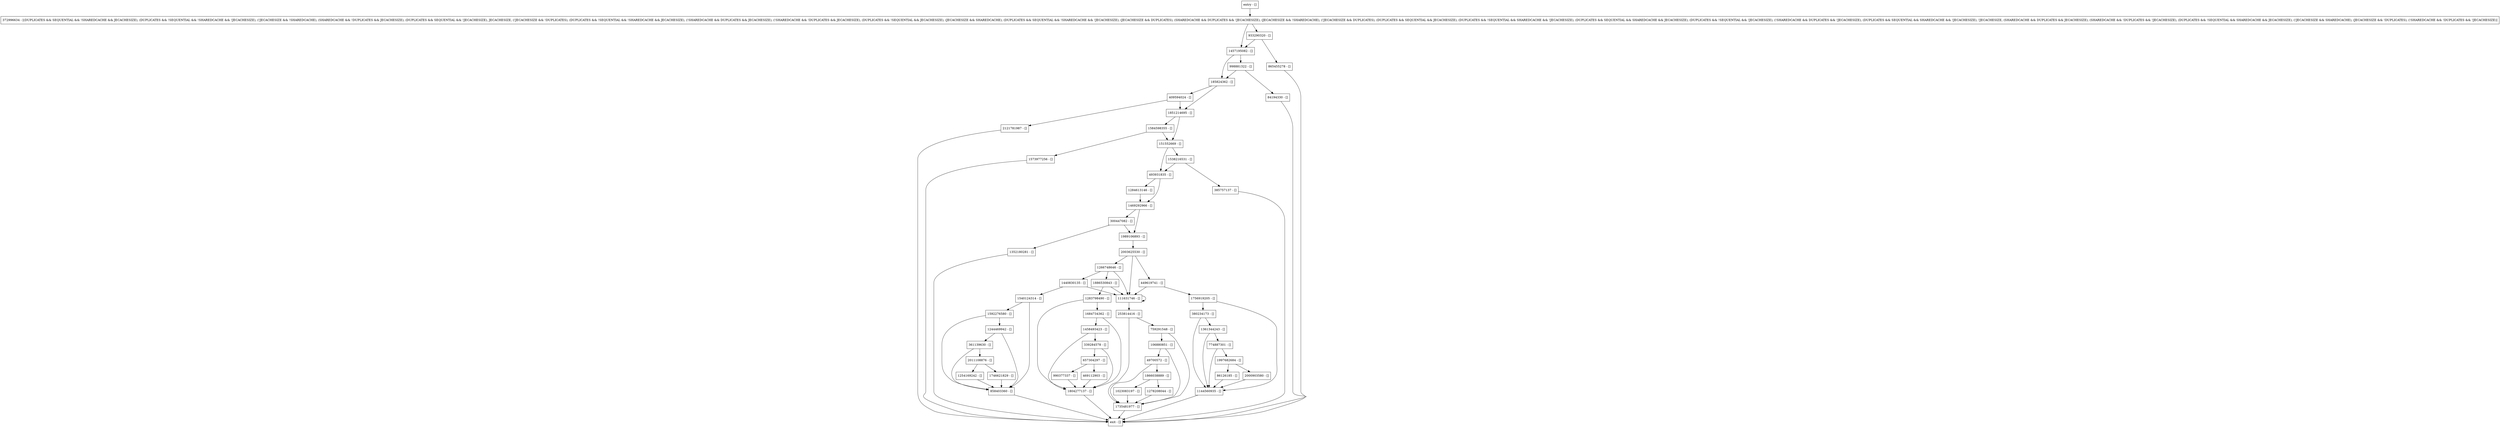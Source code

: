 digraph insertOrUpdateRecord {
node [shape=record];
998881322 [label="998881322 - []"];
1254169242 [label="1254169242 - []"];
1866038889 [label="1866038889 - []"];
990377337 [label="990377337 - []"];
1573977256 [label="1573977256 - []"];
1458493423 [label="1458493423 - []"];
185824362 [label="185824362 - []"];
449619741 [label="449619741 - []"];
865455278 [label="865455278 - []"];
657304297 [label="657304297 - []"];
84194330 [label="84194330 - []"];
1746621829 [label="1746621829 - []"];
493931835 [label="493931835 - []"];
1457195082 [label="1457195082 - []"];
1735481977 [label="1735481977 - []"];
774887301 [label="774887301 - []"];
49700572 [label="49700572 - []"];
1352180281 [label="1352180281 - []"];
entry [label="entry - []"];
exit [label="exit - []"];
361139630 [label="361139630 - []"];
1540124314 [label="1540124314 - []"];
1684734362 [label="1684734362 - []"];
2000903580 [label="2000903580 - []"];
339284578 [label="339284578 - []"];
2121781987 [label="2121781987 - []"];
1278208044 [label="1278208044 - []"];
1144560935 [label="1144560935 - []"];
1361344243 [label="1361344243 - []"];
106880851 [label="106880851 - []"];
151552669 [label="151552669 - []"];
380234173 [label="380234173 - []"];
1989106893 [label="1989106893 - []"];
409594024 [label="409594024 - []"];
1804277137 [label="1804277137 - []"];
253814416 [label="253814416 - []"];
1284613146 [label="1284613146 - []"];
858403360 [label="858403360 - []"];
86126185 [label="86126185 - []"];
385757137 [label="385757137 - []"];
933290320 [label="933290320 - []"];
1886530843 [label="1886530843 - []"];
2011108876 [label="2011108876 - []"];
759291548 [label="759291548 - []"];
1440830135 [label="1440830135 - []"];
1469292966 [label="1469292966 - []"];
469112903 [label="469112903 - []"];
1283798490 [label="1283798490 - []"];
1584598355 [label="1584598355 - []"];
1266748646 [label="1266748646 - []"];
1851214695 [label="1851214695 - []"];
372996634 [label="372996634 - [(DUPLICATES && SEQUENTIAL && !SHAREDCACHE && JECACHESIZE), (DUPLICATES && !SEQUENTIAL && !SHAREDCACHE && !JECACHESIZE), (!JECACHESIZE && !SHAREDCACHE), (SHAREDCACHE && !DUPLICATES && JECACHESIZE), (DUPLICATES && SEQUENTIAL && !JECACHESIZE), JECACHESIZE, (!JECACHESIZE && !DUPLICATES), (DUPLICATES && !SEQUENTIAL && !SHAREDCACHE && JECACHESIZE), (!SHAREDCACHE && DUPLICATES && JECACHESIZE), (!SHAREDCACHE && !DUPLICATES && JECACHESIZE), (DUPLICATES && !SEQUENTIAL && JECACHESIZE), (JECACHESIZE && SHAREDCACHE), (DUPLICATES && SEQUENTIAL && !SHAREDCACHE && !JECACHESIZE), (JECACHESIZE && DUPLICATES), (SHAREDCACHE && DUPLICATES && !JECACHESIZE), (JECACHESIZE && !SHAREDCACHE), (!JECACHESIZE && DUPLICATES), (DUPLICATES && SEQUENTIAL && JECACHESIZE), (DUPLICATES && !SEQUENTIAL && SHAREDCACHE && !JECACHESIZE), (DUPLICATES && SEQUENTIAL && SHAREDCACHE && JECACHESIZE), (DUPLICATES && !SEQUENTIAL && !JECACHESIZE), (!SHAREDCACHE && DUPLICATES && !JECACHESIZE), (DUPLICATES && SEQUENTIAL && SHAREDCACHE && !JECACHESIZE), !JECACHESIZE, (SHAREDCACHE && DUPLICATES && JECACHESIZE), (SHAREDCACHE && !DUPLICATES && !JECACHESIZE), (DUPLICATES && !SEQUENTIAL && SHAREDCACHE && JECACHESIZE), (!JECACHESIZE && SHAREDCACHE), (JECACHESIZE && !DUPLICATES), (!SHAREDCACHE && !DUPLICATES && !JECACHESIZE)]"];
1538216531 [label="1538216531 - []"];
1023083197 [label="1023083197 - []"];
2003625530 [label="2003625530 - []"];
111631746 [label="111631746 - []"];
1244469942 [label="1244469942 - []"];
300447082 [label="300447082 - []"];
1756919205 [label="1756919205 - []"];
1997682684 [label="1997682684 - []"];
1592276580 [label="1592276580 - []"];
entry;
exit;
998881322 -> 185824362;
998881322 -> 84194330;
1254169242 -> 858403360;
1866038889 -> 1278208044;
1866038889 -> 1023083197;
990377337 -> 1804277137;
1573977256 -> exit;
1458493423 -> 339284578;
1458493423 -> 1804277137;
185824362 -> 409594024;
185824362 -> 1851214695;
449619741 -> 111631746;
449619741 -> 1756919205;
865455278 -> exit;
657304297 -> 469112903;
657304297 -> 990377337;
84194330 -> exit;
1746621829 -> 858403360;
493931835 -> 1469292966;
493931835 -> 1284613146;
1457195082 -> 998881322;
1457195082 -> 185824362;
1735481977 -> exit;
774887301 -> 1144560935;
774887301 -> 1997682684;
49700572 -> 1866038889;
49700572 -> 1735481977;
1352180281 -> exit;
entry -> 372996634;
361139630 -> 2011108876;
361139630 -> 858403360;
1540124314 -> 858403360;
1540124314 -> 1592276580;
1684734362 -> 1804277137;
1684734362 -> 1458493423;
2000903580 -> 1144560935;
339284578 -> 1804277137;
339284578 -> 657304297;
2121781987 -> exit;
1278208044 -> 1735481977;
1144560935 -> exit;
1361344243 -> 1144560935;
1361344243 -> 774887301;
106880851 -> 1735481977;
106880851 -> 49700572;
151552669 -> 493931835;
151552669 -> 1538216531;
380234173 -> 1144560935;
380234173 -> 1361344243;
1989106893 -> 2003625530;
409594024 -> 2121781987;
409594024 -> 1851214695;
1804277137 -> exit;
253814416 -> 1735481977;
253814416 -> 759291548;
1284613146 -> 1469292966;
858403360 -> exit;
86126185 -> 1144560935;
385757137 -> exit;
933290320 -> 1457195082;
933290320 -> 865455278;
1886530843 -> 1283798490;
1886530843 -> 111631746;
2011108876 -> 1254169242;
2011108876 -> 1746621829;
759291548 -> 1735481977;
759291548 -> 106880851;
1440830135 -> 111631746;
1440830135 -> 1540124314;
1469292966 -> 300447082;
1469292966 -> 1989106893;
469112903 -> 1804277137;
1283798490 -> 1804277137;
1283798490 -> 1684734362;
1584598355 -> 1573977256;
1584598355 -> 151552669;
1266748646 -> 1886530843;
1266748646 -> 111631746;
1266748646 -> 1440830135;
1851214695 -> 1584598355;
1851214695 -> 151552669;
372996634 -> 1457195082;
372996634 -> 933290320;
1538216531 -> 493931835;
1538216531 -> 385757137;
1023083197 -> 1735481977;
2003625530 -> 1266748646;
2003625530 -> 449619741;
2003625530 -> 111631746;
111631746 -> 111631746;
111631746 -> 253814416;
1244469942 -> 361139630;
1244469942 -> 858403360;
300447082 -> 1352180281;
300447082 -> 1989106893;
1756919205 -> 1144560935;
1756919205 -> 380234173;
1997682684 -> 2000903580;
1997682684 -> 86126185;
1592276580 -> 858403360;
1592276580 -> 1244469942;
}

